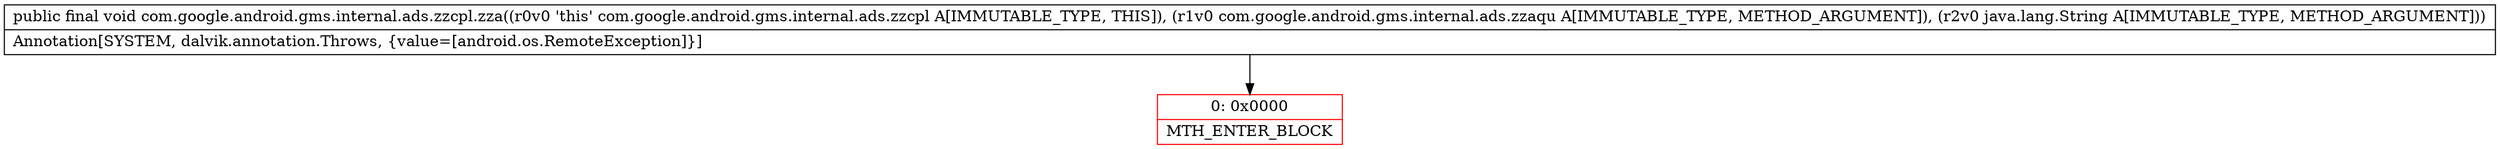digraph "CFG forcom.google.android.gms.internal.ads.zzcpl.zza(Lcom\/google\/android\/gms\/internal\/ads\/zzaqu;Ljava\/lang\/String;)V" {
subgraph cluster_Region_1662474737 {
label = "R(0)";
node [shape=record,color=blue];
}
Node_0 [shape=record,color=red,label="{0\:\ 0x0000|MTH_ENTER_BLOCK\l}"];
MethodNode[shape=record,label="{public final void com.google.android.gms.internal.ads.zzcpl.zza((r0v0 'this' com.google.android.gms.internal.ads.zzcpl A[IMMUTABLE_TYPE, THIS]), (r1v0 com.google.android.gms.internal.ads.zzaqu A[IMMUTABLE_TYPE, METHOD_ARGUMENT]), (r2v0 java.lang.String A[IMMUTABLE_TYPE, METHOD_ARGUMENT]))  | Annotation[SYSTEM, dalvik.annotation.Throws, \{value=[android.os.RemoteException]\}]\l}"];
MethodNode -> Node_0;
}

